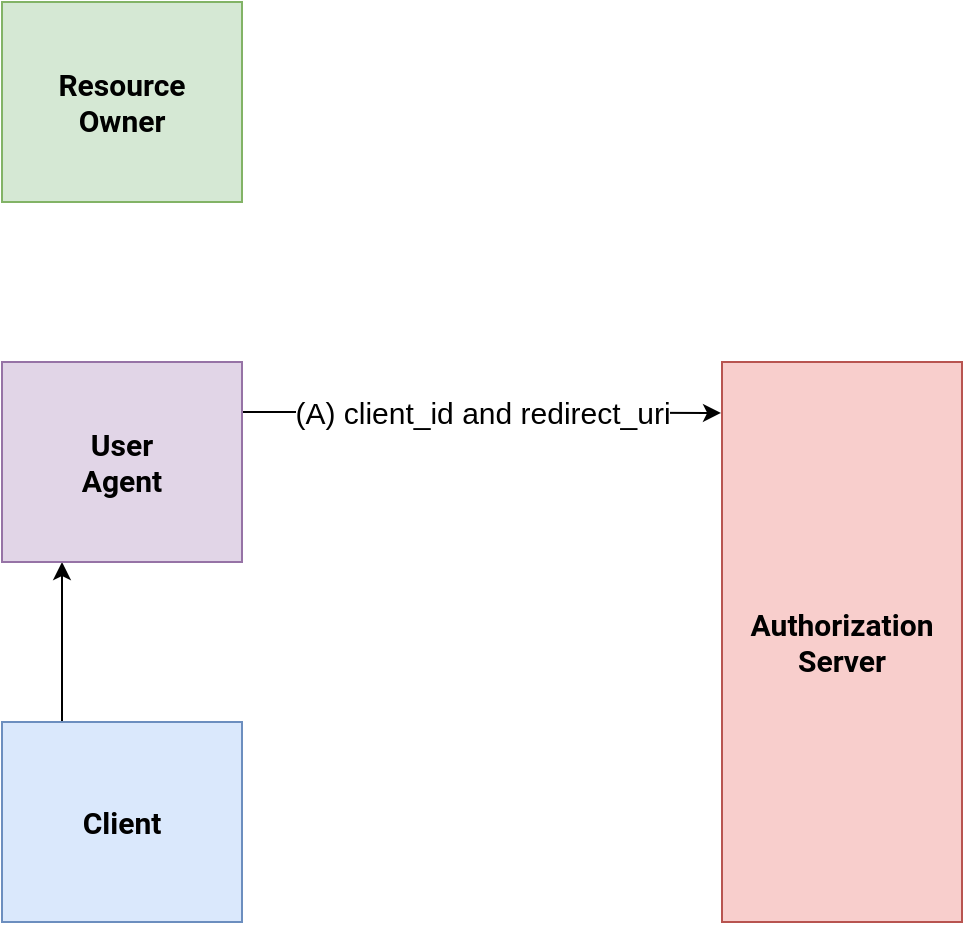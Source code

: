 <mxfile version="16.2.4" type="github">
  <diagram id="UbNqxVZC1guhLLcriv7x" name="Page-1">
    <mxGraphModel dx="556" dy="766" grid="1" gridSize="10" guides="1" tooltips="1" connect="1" arrows="1" fold="1" page="1" pageScale="1" pageWidth="1600" pageHeight="900" background="#ffffff" math="0" shadow="0">
      <root>
        <mxCell id="0" />
        <mxCell id="1" parent="0" />
        <mxCell id="quhVEy0Gu2fzXFc143Mp-4" style="edgeStyle=orthogonalEdgeStyle;rounded=0;orthogonalLoop=1;jettySize=auto;html=1;exitX=0.25;exitY=0;exitDx=0;exitDy=0;entryX=0.25;entryY=1;entryDx=0;entryDy=0;fontSize=15;" edge="1" parent="1" source="s_u18fh8TWqF_D3X__ss-1" target="quhVEy0Gu2fzXFc143Mp-1">
          <mxGeometry relative="1" as="geometry" />
        </mxCell>
        <mxCell id="s_u18fh8TWqF_D3X__ss-1" value="&lt;b style=&quot;font-size: 15px;&quot;&gt;Client&lt;/b&gt;" style="rounded=0;whiteSpace=wrap;html=1;fillColor=#dae8fc;strokeColor=#6c8ebf;fontSize=15;fontFamily=Roboto;fontSource=https%3A%2F%2Ffonts.googleapis.com%2Fcss%3Ffamily%3DRoboto;" parent="1" vertex="1">
          <mxGeometry x="80" y="420" width="120" height="100" as="geometry" />
        </mxCell>
        <mxCell id="s_u18fh8TWqF_D3X__ss-2" value="&lt;b style=&quot;font-size: 15px;&quot;&gt;Resource&lt;br style=&quot;font-size: 15px;&quot;&gt;Owner&lt;br style=&quot;font-size: 15px;&quot;&gt;&lt;/b&gt;" style="rounded=0;whiteSpace=wrap;html=1;fillColor=#d5e8d4;strokeColor=#82b366;fontSize=15;fontFamily=Roboto;fontSource=https%3A%2F%2Ffonts.googleapis.com%2Fcss%3Ffamily%3DRoboto;" parent="1" vertex="1">
          <mxGeometry x="80" y="60" width="120" height="100" as="geometry" />
        </mxCell>
        <mxCell id="s_u18fh8TWqF_D3X__ss-4" value="&lt;b style=&quot;font-size: 15px;&quot;&gt;Authorization&lt;br style=&quot;font-size: 15px;&quot;&gt;Server&lt;br style=&quot;font-size: 15px;&quot;&gt;&lt;/b&gt;" style="rounded=0;whiteSpace=wrap;html=1;fillColor=#f8cecc;strokeColor=#b85450;fontSize=15;fontFamily=Roboto;fontSource=https%3A%2F%2Ffonts.googleapis.com%2Fcss%3Ffamily%3DRoboto;" parent="1" vertex="1">
          <mxGeometry x="440" y="240" width="120" height="280" as="geometry" />
        </mxCell>
        <mxCell id="quhVEy0Gu2fzXFc143Mp-2" style="edgeStyle=orthogonalEdgeStyle;rounded=0;orthogonalLoop=1;jettySize=auto;html=1;entryX=-0.004;entryY=0.091;entryDx=0;entryDy=0;entryPerimeter=0;" edge="1" parent="1" source="quhVEy0Gu2fzXFc143Mp-1" target="s_u18fh8TWqF_D3X__ss-4">
          <mxGeometry relative="1" as="geometry">
            <Array as="points">
              <mxPoint x="270" y="265" />
              <mxPoint x="270" y="265" />
            </Array>
          </mxGeometry>
        </mxCell>
        <mxCell id="quhVEy0Gu2fzXFc143Mp-3" value="&lt;font style=&quot;font-size: 15px&quot;&gt;(A) client_id and redirect_uri&lt;/font&gt;" style="edgeLabel;html=1;align=center;verticalAlign=middle;resizable=0;points=[];" vertex="1" connectable="0" parent="quhVEy0Gu2fzXFc143Mp-2">
          <mxGeometry x="-0.766" relative="1" as="geometry">
            <mxPoint x="92" as="offset" />
          </mxGeometry>
        </mxCell>
        <mxCell id="quhVEy0Gu2fzXFc143Mp-1" value="&lt;b style=&quot;font-size: 15px&quot;&gt;User&lt;br&gt;Agent&lt;br&gt;&lt;/b&gt;" style="rounded=0;whiteSpace=wrap;html=1;fillColor=#e1d5e7;strokeColor=#9673a6;fontSize=15;fontFamily=Roboto;fontSource=https%3A%2F%2Ffonts.googleapis.com%2Fcss%3Ffamily%3DRoboto;" vertex="1" parent="1">
          <mxGeometry x="80" y="240" width="120" height="100" as="geometry" />
        </mxCell>
      </root>
    </mxGraphModel>
  </diagram>
</mxfile>
